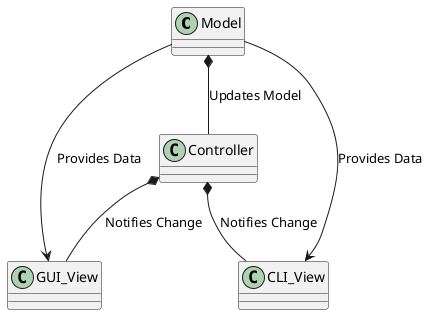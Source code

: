 @startuml MVC Concept

class Model {

}
class Controller {

}

class GUI_View {
    
}
class CLI_View {

}

Model *-- Controller : Updates Model
Controller *-- GUI_View : Notifies Change
Controller *-- CLI_View : Notifies Change

Model --> GUI_View : Provides Data
Model --> CLI_View : Provides Data



@enduml